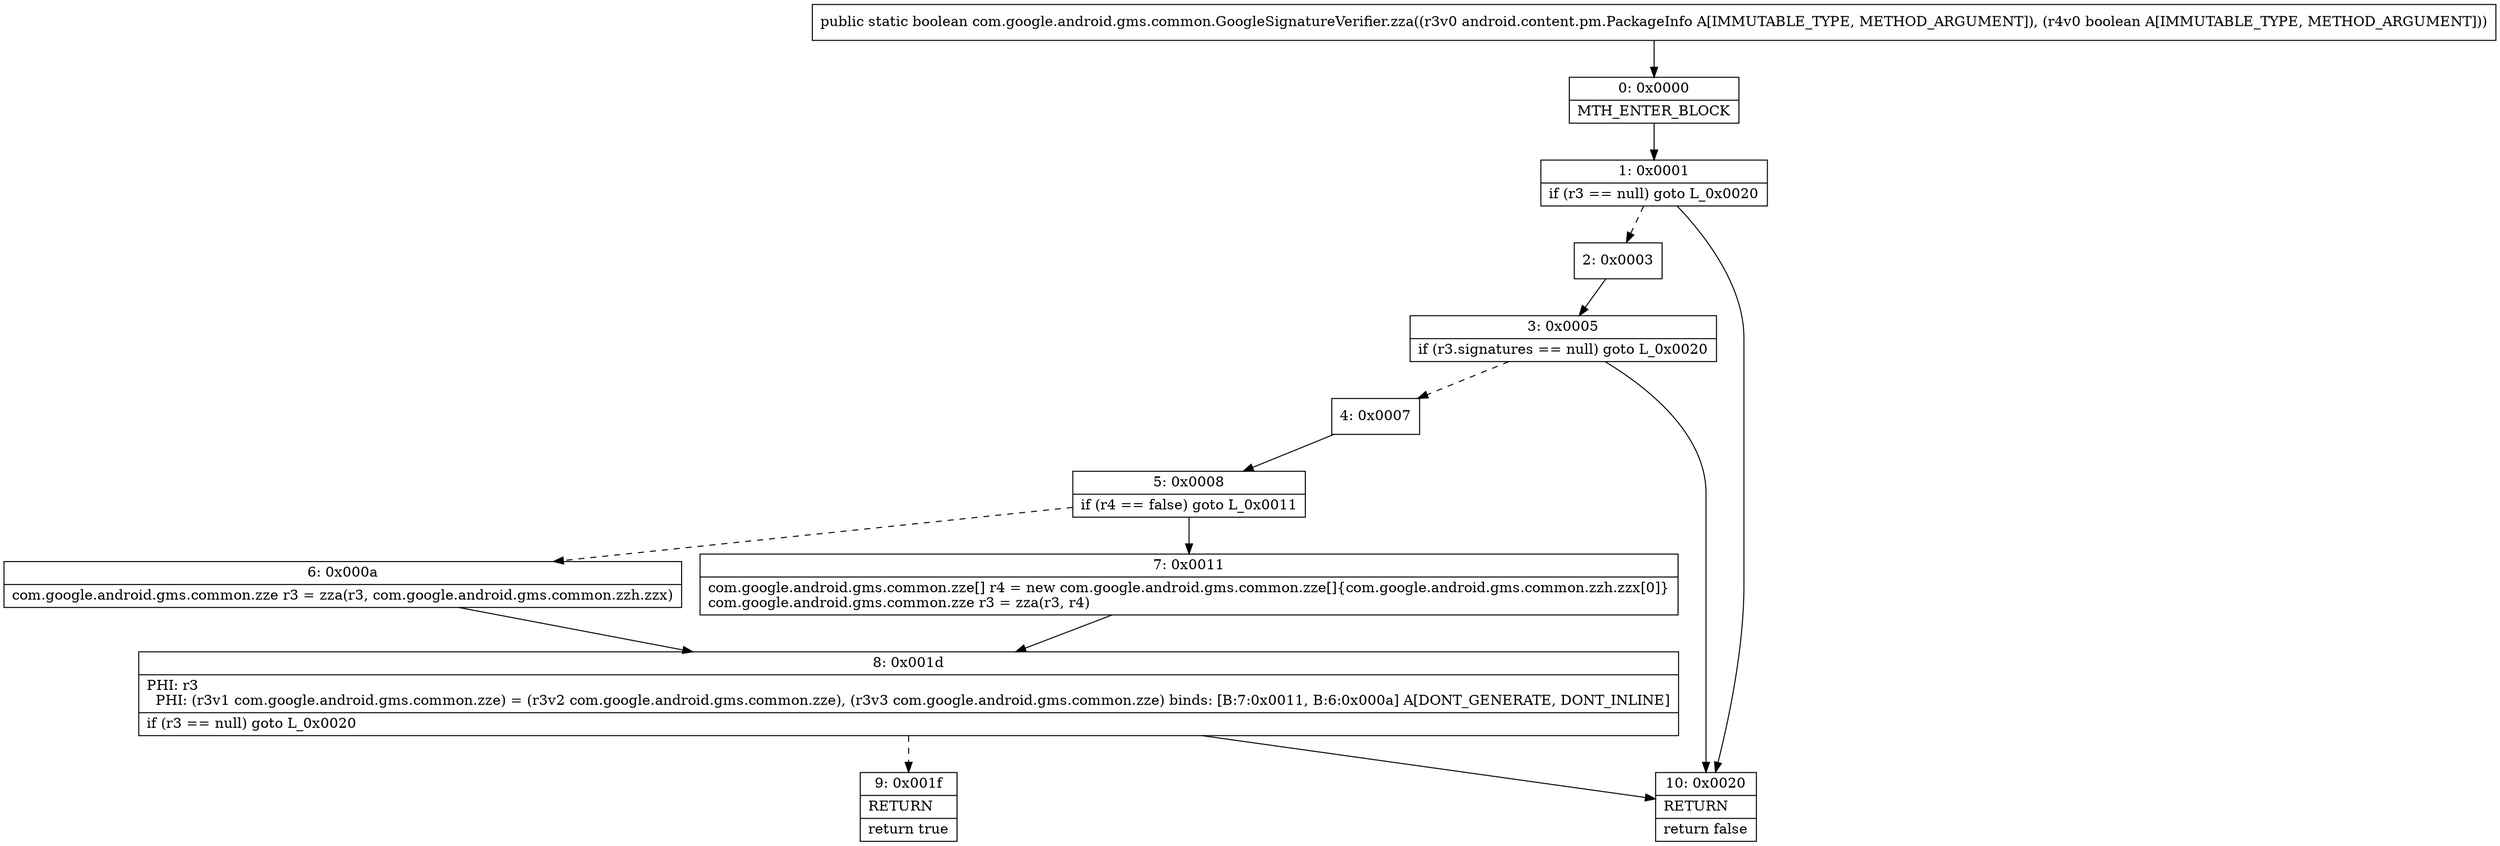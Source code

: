 digraph "CFG forcom.google.android.gms.common.GoogleSignatureVerifier.zza(Landroid\/content\/pm\/PackageInfo;Z)Z" {
Node_0 [shape=record,label="{0\:\ 0x0000|MTH_ENTER_BLOCK\l}"];
Node_1 [shape=record,label="{1\:\ 0x0001|if (r3 == null) goto L_0x0020\l}"];
Node_2 [shape=record,label="{2\:\ 0x0003}"];
Node_3 [shape=record,label="{3\:\ 0x0005|if (r3.signatures == null) goto L_0x0020\l}"];
Node_4 [shape=record,label="{4\:\ 0x0007}"];
Node_5 [shape=record,label="{5\:\ 0x0008|if (r4 == false) goto L_0x0011\l}"];
Node_6 [shape=record,label="{6\:\ 0x000a|com.google.android.gms.common.zze r3 = zza(r3, com.google.android.gms.common.zzh.zzx)\l}"];
Node_7 [shape=record,label="{7\:\ 0x0011|com.google.android.gms.common.zze[] r4 = new com.google.android.gms.common.zze[]\{com.google.android.gms.common.zzh.zzx[0]\}\lcom.google.android.gms.common.zze r3 = zza(r3, r4)\l}"];
Node_8 [shape=record,label="{8\:\ 0x001d|PHI: r3 \l  PHI: (r3v1 com.google.android.gms.common.zze) = (r3v2 com.google.android.gms.common.zze), (r3v3 com.google.android.gms.common.zze) binds: [B:7:0x0011, B:6:0x000a] A[DONT_GENERATE, DONT_INLINE]\l|if (r3 == null) goto L_0x0020\l}"];
Node_9 [shape=record,label="{9\:\ 0x001f|RETURN\l|return true\l}"];
Node_10 [shape=record,label="{10\:\ 0x0020|RETURN\l|return false\l}"];
MethodNode[shape=record,label="{public static boolean com.google.android.gms.common.GoogleSignatureVerifier.zza((r3v0 android.content.pm.PackageInfo A[IMMUTABLE_TYPE, METHOD_ARGUMENT]), (r4v0 boolean A[IMMUTABLE_TYPE, METHOD_ARGUMENT])) }"];
MethodNode -> Node_0;
Node_0 -> Node_1;
Node_1 -> Node_2[style=dashed];
Node_1 -> Node_10;
Node_2 -> Node_3;
Node_3 -> Node_4[style=dashed];
Node_3 -> Node_10;
Node_4 -> Node_5;
Node_5 -> Node_6[style=dashed];
Node_5 -> Node_7;
Node_6 -> Node_8;
Node_7 -> Node_8;
Node_8 -> Node_9[style=dashed];
Node_8 -> Node_10;
}

